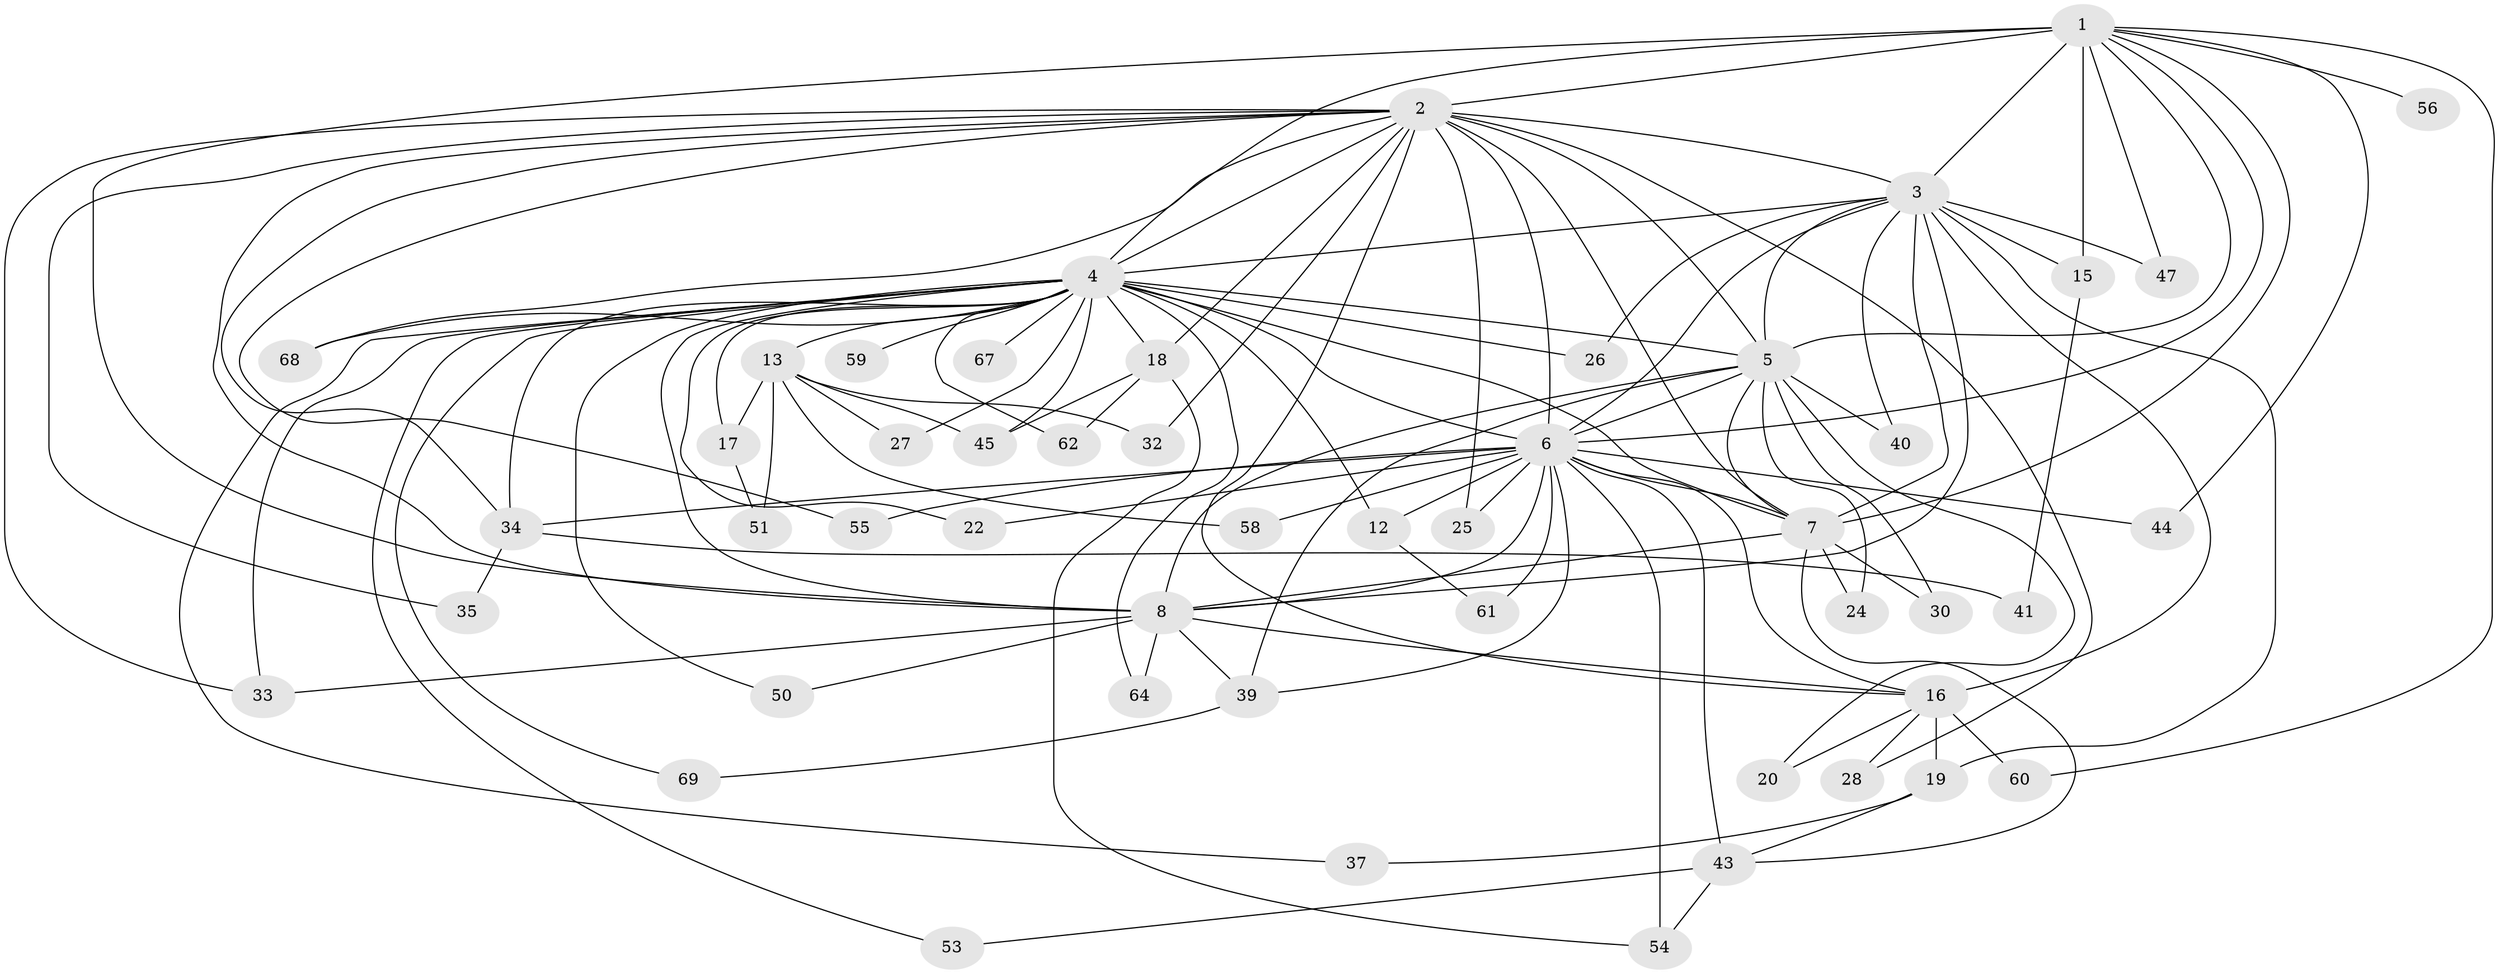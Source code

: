 // original degree distribution, {10: 0.014492753623188406, 19: 0.014492753623188406, 16: 0.028985507246376812, 18: 0.014492753623188406, 23: 0.014492753623188406, 13: 0.014492753623188406, 15: 0.014492753623188406, 25: 0.014492753623188406, 14: 0.014492753623188406, 4: 0.043478260869565216, 8: 0.028985507246376812, 3: 0.11594202898550725, 6: 0.014492753623188406, 5: 0.043478260869565216, 2: 0.6086956521739131}
// Generated by graph-tools (version 1.1) at 2025/11/02/27/25 16:11:06]
// undirected, 50 vertices, 116 edges
graph export_dot {
graph [start="1"]
  node [color=gray90,style=filled];
  1 [super="+10"];
  2 [super="+31"];
  3 [super="+11"];
  4 [super="+9"];
  5 [super="+63"];
  6 [super="+14"];
  7 [super="+42"];
  8 [super="+38"];
  12 [super="+46"];
  13 [super="+52"];
  15;
  16 [super="+57"];
  17 [super="+21"];
  18 [super="+29"];
  19 [super="+23"];
  20;
  22;
  24;
  25;
  26;
  27;
  28;
  30;
  32;
  33 [super="+36"];
  34 [super="+48"];
  35;
  37;
  39 [super="+49"];
  40;
  41;
  43 [super="+66"];
  44;
  45;
  47;
  50;
  51;
  53;
  54 [super="+65"];
  55;
  56;
  58;
  59;
  60;
  61;
  62;
  64;
  67;
  68;
  69;
  1 -- 2 [weight=2];
  1 -- 3 [weight=2];
  1 -- 4 [weight=4];
  1 -- 5 [weight=2];
  1 -- 6 [weight=2];
  1 -- 7 [weight=2];
  1 -- 8 [weight=2];
  1 -- 47;
  1 -- 44;
  1 -- 15;
  1 -- 56;
  1 -- 60;
  2 -- 3;
  2 -- 4 [weight=2];
  2 -- 5;
  2 -- 6 [weight=2];
  2 -- 7;
  2 -- 8;
  2 -- 16;
  2 -- 18;
  2 -- 25;
  2 -- 28;
  2 -- 32;
  2 -- 55;
  2 -- 68;
  2 -- 33;
  2 -- 35;
  2 -- 34;
  3 -- 4 [weight=2];
  3 -- 5 [weight=2];
  3 -- 6;
  3 -- 7;
  3 -- 8 [weight=2];
  3 -- 19 [weight=2];
  3 -- 26;
  3 -- 40;
  3 -- 15;
  3 -- 47;
  3 -- 16;
  4 -- 5 [weight=2];
  4 -- 6 [weight=3];
  4 -- 7 [weight=2];
  4 -- 8 [weight=2];
  4 -- 26;
  4 -- 50;
  4 -- 59 [weight=2];
  4 -- 62;
  4 -- 64;
  4 -- 68;
  4 -- 69;
  4 -- 67;
  4 -- 12;
  4 -- 13;
  4 -- 17;
  4 -- 18 [weight=2];
  4 -- 22;
  4 -- 27;
  4 -- 33;
  4 -- 34;
  4 -- 37;
  4 -- 45;
  4 -- 53;
  5 -- 6;
  5 -- 7 [weight=2];
  5 -- 8;
  5 -- 20;
  5 -- 24;
  5 -- 30;
  5 -- 39;
  5 -- 40;
  6 -- 7;
  6 -- 8;
  6 -- 12 [weight=2];
  6 -- 16;
  6 -- 22;
  6 -- 25;
  6 -- 34;
  6 -- 44;
  6 -- 58;
  6 -- 61;
  6 -- 55;
  6 -- 54;
  6 -- 43;
  6 -- 39;
  7 -- 8;
  7 -- 24;
  7 -- 30;
  7 -- 43;
  8 -- 33;
  8 -- 39;
  8 -- 50;
  8 -- 64;
  8 -- 16;
  12 -- 61;
  13 -- 27;
  13 -- 32;
  13 -- 51;
  13 -- 58;
  13 -- 45;
  13 -- 17;
  15 -- 41;
  16 -- 19;
  16 -- 20;
  16 -- 28;
  16 -- 60;
  17 -- 51;
  18 -- 45;
  18 -- 54;
  18 -- 62;
  19 -- 37;
  19 -- 43;
  34 -- 35;
  34 -- 41;
  39 -- 69;
  43 -- 53;
  43 -- 54;
}
